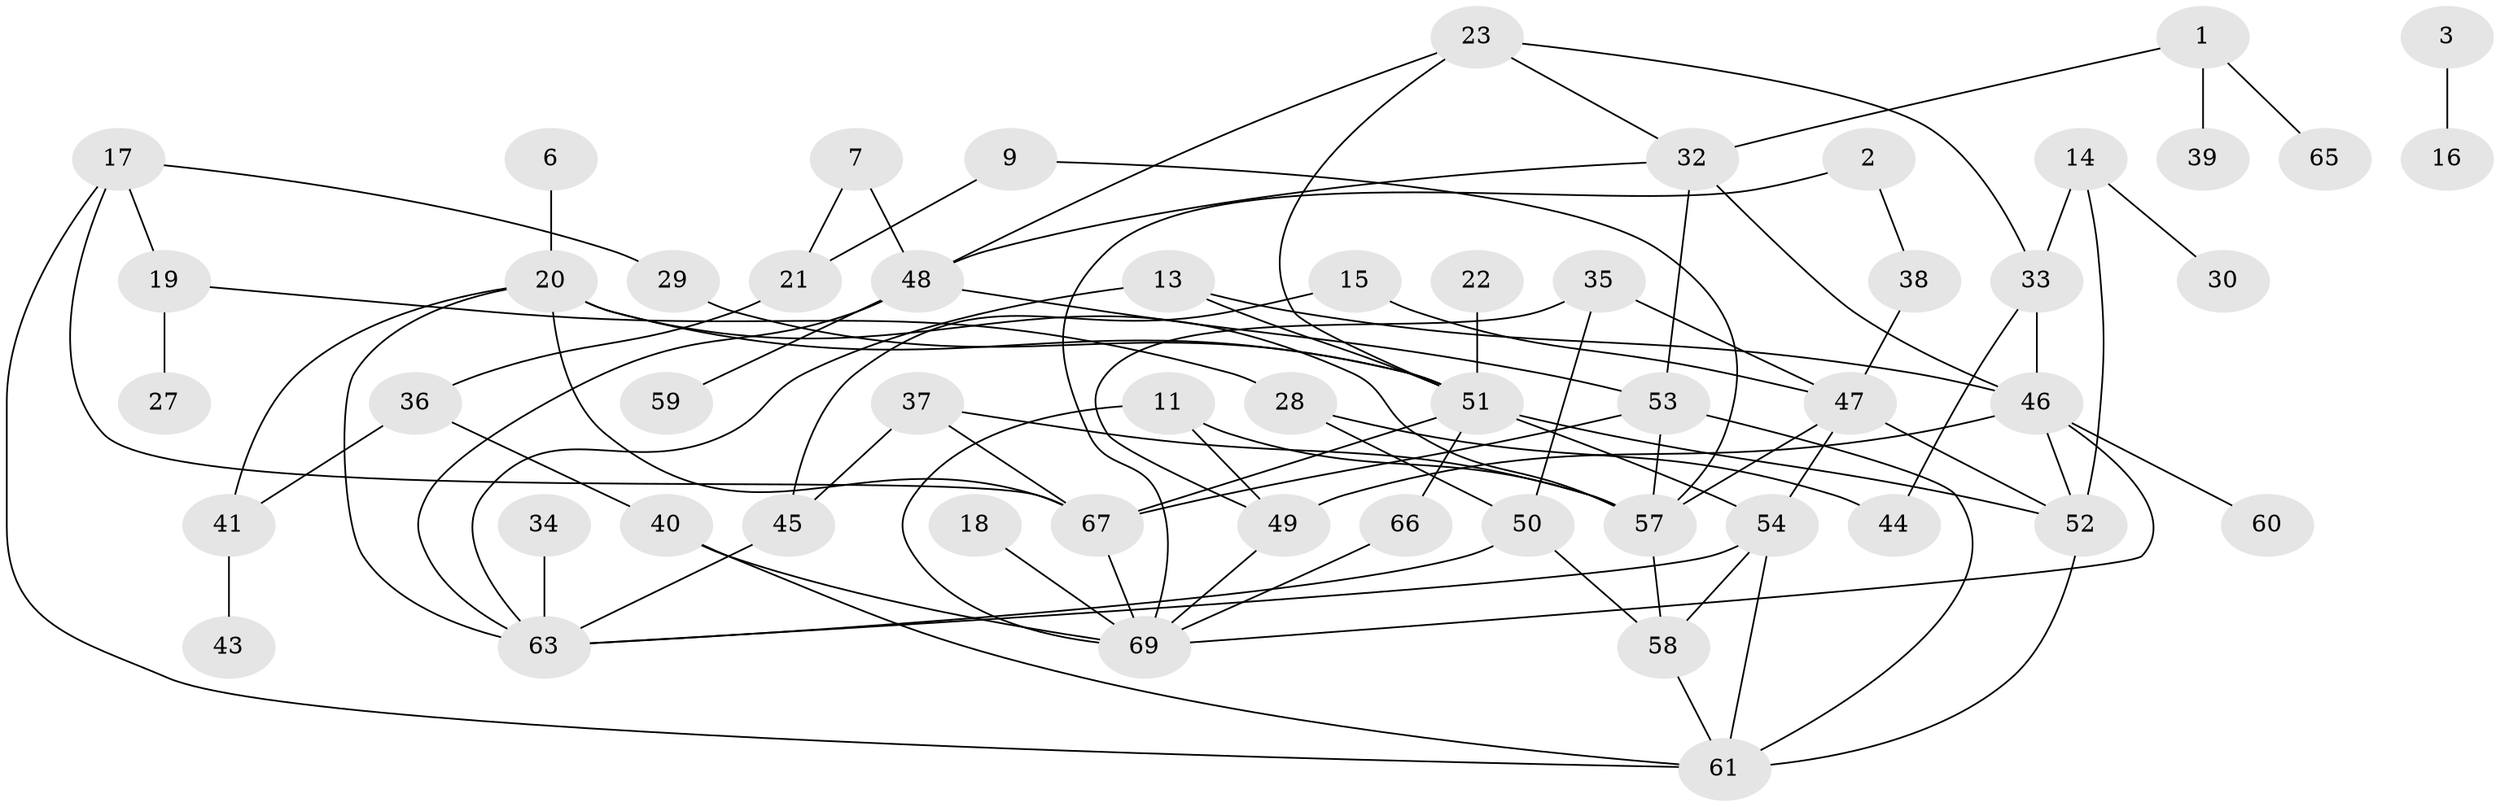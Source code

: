 // original degree distribution, {2: 0.2753623188405797, 1: 0.2318840579710145, 3: 0.2463768115942029, 5: 0.07246376811594203, 4: 0.06521739130434782, 0: 0.07971014492753623, 6: 0.028985507246376812}
// Generated by graph-tools (version 1.1) at 2025/49/03/09/25 03:49:13]
// undirected, 54 vertices, 90 edges
graph export_dot {
graph [start="1"]
  node [color=gray90,style=filled];
  1;
  2;
  3;
  6;
  7;
  9;
  11;
  13;
  14;
  15;
  16;
  17;
  18;
  19;
  20;
  21;
  22;
  23;
  27;
  28;
  29;
  30;
  32;
  33;
  34;
  35;
  36;
  37;
  38;
  39;
  40;
  41;
  43;
  44;
  45;
  46;
  47;
  48;
  49;
  50;
  51;
  52;
  53;
  54;
  57;
  58;
  59;
  60;
  61;
  63;
  65;
  66;
  67;
  69;
  1 -- 32 [weight=1.0];
  1 -- 39 [weight=1.0];
  1 -- 65 [weight=1.0];
  2 -- 38 [weight=1.0];
  2 -- 69 [weight=1.0];
  3 -- 16 [weight=1.0];
  6 -- 20 [weight=1.0];
  7 -- 21 [weight=1.0];
  7 -- 48 [weight=1.0];
  9 -- 21 [weight=1.0];
  9 -- 57 [weight=1.0];
  11 -- 49 [weight=1.0];
  11 -- 57 [weight=1.0];
  11 -- 69 [weight=1.0];
  13 -- 46 [weight=1.0];
  13 -- 51 [weight=1.0];
  13 -- 63 [weight=1.0];
  14 -- 30 [weight=1.0];
  14 -- 33 [weight=1.0];
  14 -- 52 [weight=1.0];
  15 -- 45 [weight=1.0];
  15 -- 47 [weight=1.0];
  17 -- 19 [weight=1.0];
  17 -- 29 [weight=1.0];
  17 -- 61 [weight=1.0];
  17 -- 67 [weight=1.0];
  18 -- 69 [weight=1.0];
  19 -- 27 [weight=1.0];
  19 -- 28 [weight=1.0];
  20 -- 41 [weight=1.0];
  20 -- 51 [weight=1.0];
  20 -- 57 [weight=1.0];
  20 -- 63 [weight=1.0];
  20 -- 67 [weight=1.0];
  21 -- 36 [weight=1.0];
  22 -- 51 [weight=1.0];
  23 -- 32 [weight=1.0];
  23 -- 33 [weight=1.0];
  23 -- 48 [weight=1.0];
  23 -- 51 [weight=1.0];
  28 -- 44 [weight=1.0];
  28 -- 50 [weight=1.0];
  29 -- 51 [weight=1.0];
  32 -- 46 [weight=1.0];
  32 -- 48 [weight=1.0];
  32 -- 53 [weight=1.0];
  33 -- 44 [weight=1.0];
  33 -- 46 [weight=1.0];
  34 -- 63 [weight=1.0];
  35 -- 47 [weight=1.0];
  35 -- 49 [weight=1.0];
  35 -- 50 [weight=1.0];
  36 -- 40 [weight=1.0];
  36 -- 41 [weight=1.0];
  37 -- 45 [weight=1.0];
  37 -- 57 [weight=1.0];
  37 -- 67 [weight=1.0];
  38 -- 47 [weight=1.0];
  40 -- 61 [weight=1.0];
  40 -- 69 [weight=1.0];
  41 -- 43 [weight=1.0];
  45 -- 63 [weight=1.0];
  46 -- 49 [weight=1.0];
  46 -- 52 [weight=1.0];
  46 -- 60 [weight=1.0];
  46 -- 69 [weight=1.0];
  47 -- 52 [weight=1.0];
  47 -- 54 [weight=1.0];
  47 -- 57 [weight=1.0];
  48 -- 53 [weight=1.0];
  48 -- 59 [weight=1.0];
  48 -- 63 [weight=1.0];
  49 -- 69 [weight=1.0];
  50 -- 58 [weight=1.0];
  50 -- 63 [weight=1.0];
  51 -- 52 [weight=1.0];
  51 -- 54 [weight=1.0];
  51 -- 66 [weight=1.0];
  51 -- 67 [weight=1.0];
  52 -- 61 [weight=1.0];
  53 -- 57 [weight=1.0];
  53 -- 61 [weight=1.0];
  53 -- 67 [weight=1.0];
  54 -- 58 [weight=1.0];
  54 -- 61 [weight=1.0];
  54 -- 63 [weight=1.0];
  57 -- 58 [weight=1.0];
  58 -- 61 [weight=1.0];
  66 -- 69 [weight=1.0];
  67 -- 69 [weight=1.0];
}
